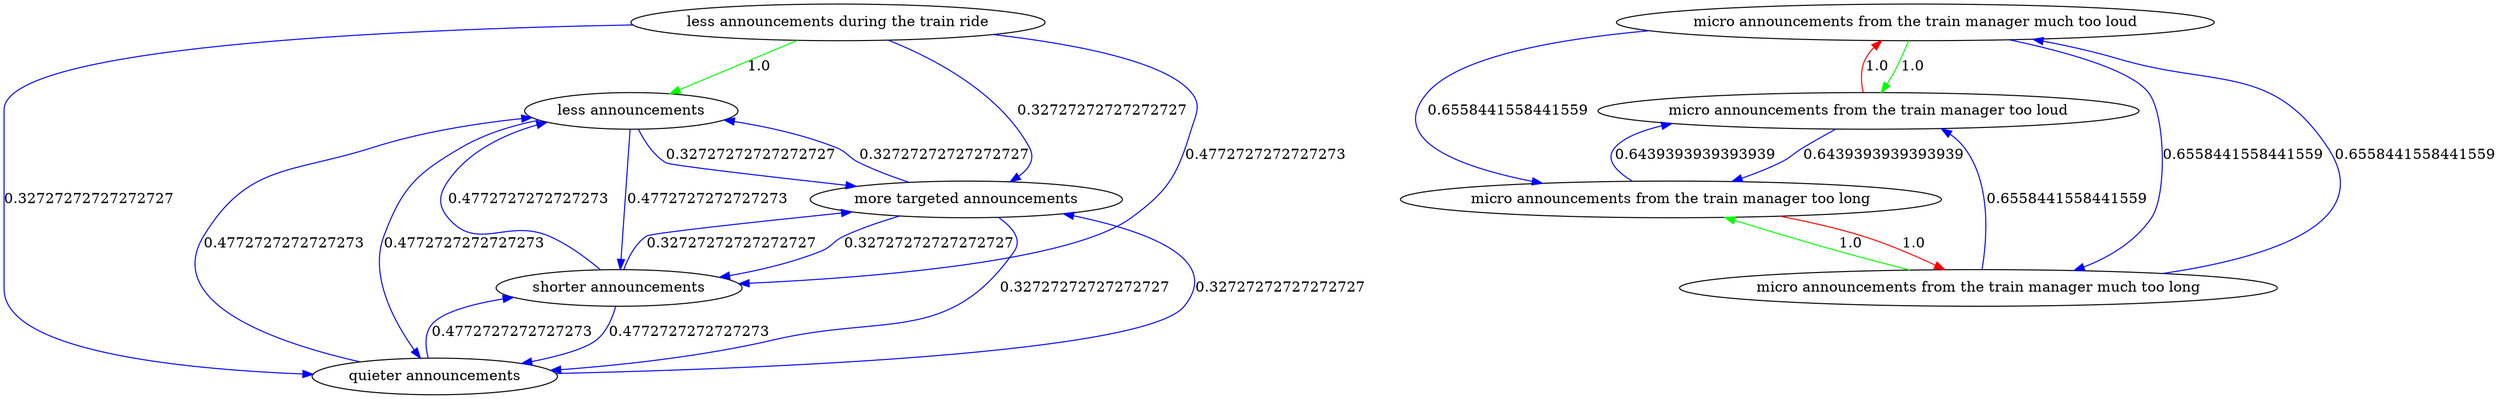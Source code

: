 digraph rawGraph {
"less announcements during the train ride";"less announcements";"micro announcements from the train manager much too loud";"micro announcements from the train manager too loud";"micro announcements from the train manager much too long";"micro announcements from the train manager too long";"more targeted announcements";"quieter announcements";"shorter announcements";"less announcements during the train ride" -> "less announcements" [label=1.0] [color=green]
"micro announcements from the train manager much too loud" -> "micro announcements from the train manager too loud" [label=1.0] [color=green]
"micro announcements from the train manager too loud" -> "micro announcements from the train manager much too loud" [label=1.0] [color=red]
"micro announcements from the train manager much too long" -> "micro announcements from the train manager too long" [label=1.0] [color=green]
"micro announcements from the train manager too long" -> "micro announcements from the train manager much too long" [label=1.0] [color=red]
"micro announcements from the train manager too loud" -> "micro announcements from the train manager too long" [label=0.6439393939393939] [color=blue]
"micro announcements from the train manager too long" -> "micro announcements from the train manager too loud" [label=0.6439393939393939] [color=blue]
"micro announcements from the train manager much too loud" -> "micro announcements from the train manager much too long" [label=0.6558441558441559] [color=blue]
"micro announcements from the train manager much too long" -> "micro announcements from the train manager much too loud" [label=0.6558441558441559] [color=blue]
"less announcements" -> "more targeted announcements" [label=0.32727272727272727] [color=blue]
"more targeted announcements" -> "less announcements" [label=0.32727272727272727] [color=blue]
"quieter announcements" -> "less announcements" [label=0.4772727272727273] [color=blue]
"less announcements" -> "quieter announcements" [label=0.4772727272727273] [color=blue]
"quieter announcements" -> "more targeted announcements" [label=0.32727272727272727] [color=blue]
"more targeted announcements" -> "quieter announcements" [label=0.32727272727272727] [color=blue]
"shorter announcements" -> "less announcements" [label=0.4772727272727273] [color=blue]
"less announcements" -> "shorter announcements" [label=0.4772727272727273] [color=blue]
"more targeted announcements" -> "shorter announcements" [label=0.32727272727272727] [color=blue]
"shorter announcements" -> "more targeted announcements" [label=0.32727272727272727] [color=blue]
"shorter announcements" -> "quieter announcements" [label=0.4772727272727273] [color=blue]
"quieter announcements" -> "shorter announcements" [label=0.4772727272727273] [color=blue]
"less announcements during the train ride" -> "shorter announcements" [label=0.4772727272727273] [color=blue]
"less announcements during the train ride" -> "more targeted announcements" [label=0.32727272727272727] [color=blue]
"less announcements during the train ride" -> "quieter announcements" [label=0.32727272727272727] [color=blue]
"micro announcements from the train manager much too loud" -> "micro announcements from the train manager too long" [label=0.6558441558441559] [color=blue]
"micro announcements from the train manager much too long" -> "micro announcements from the train manager too loud" [label=0.6558441558441559] [color=blue]
}
